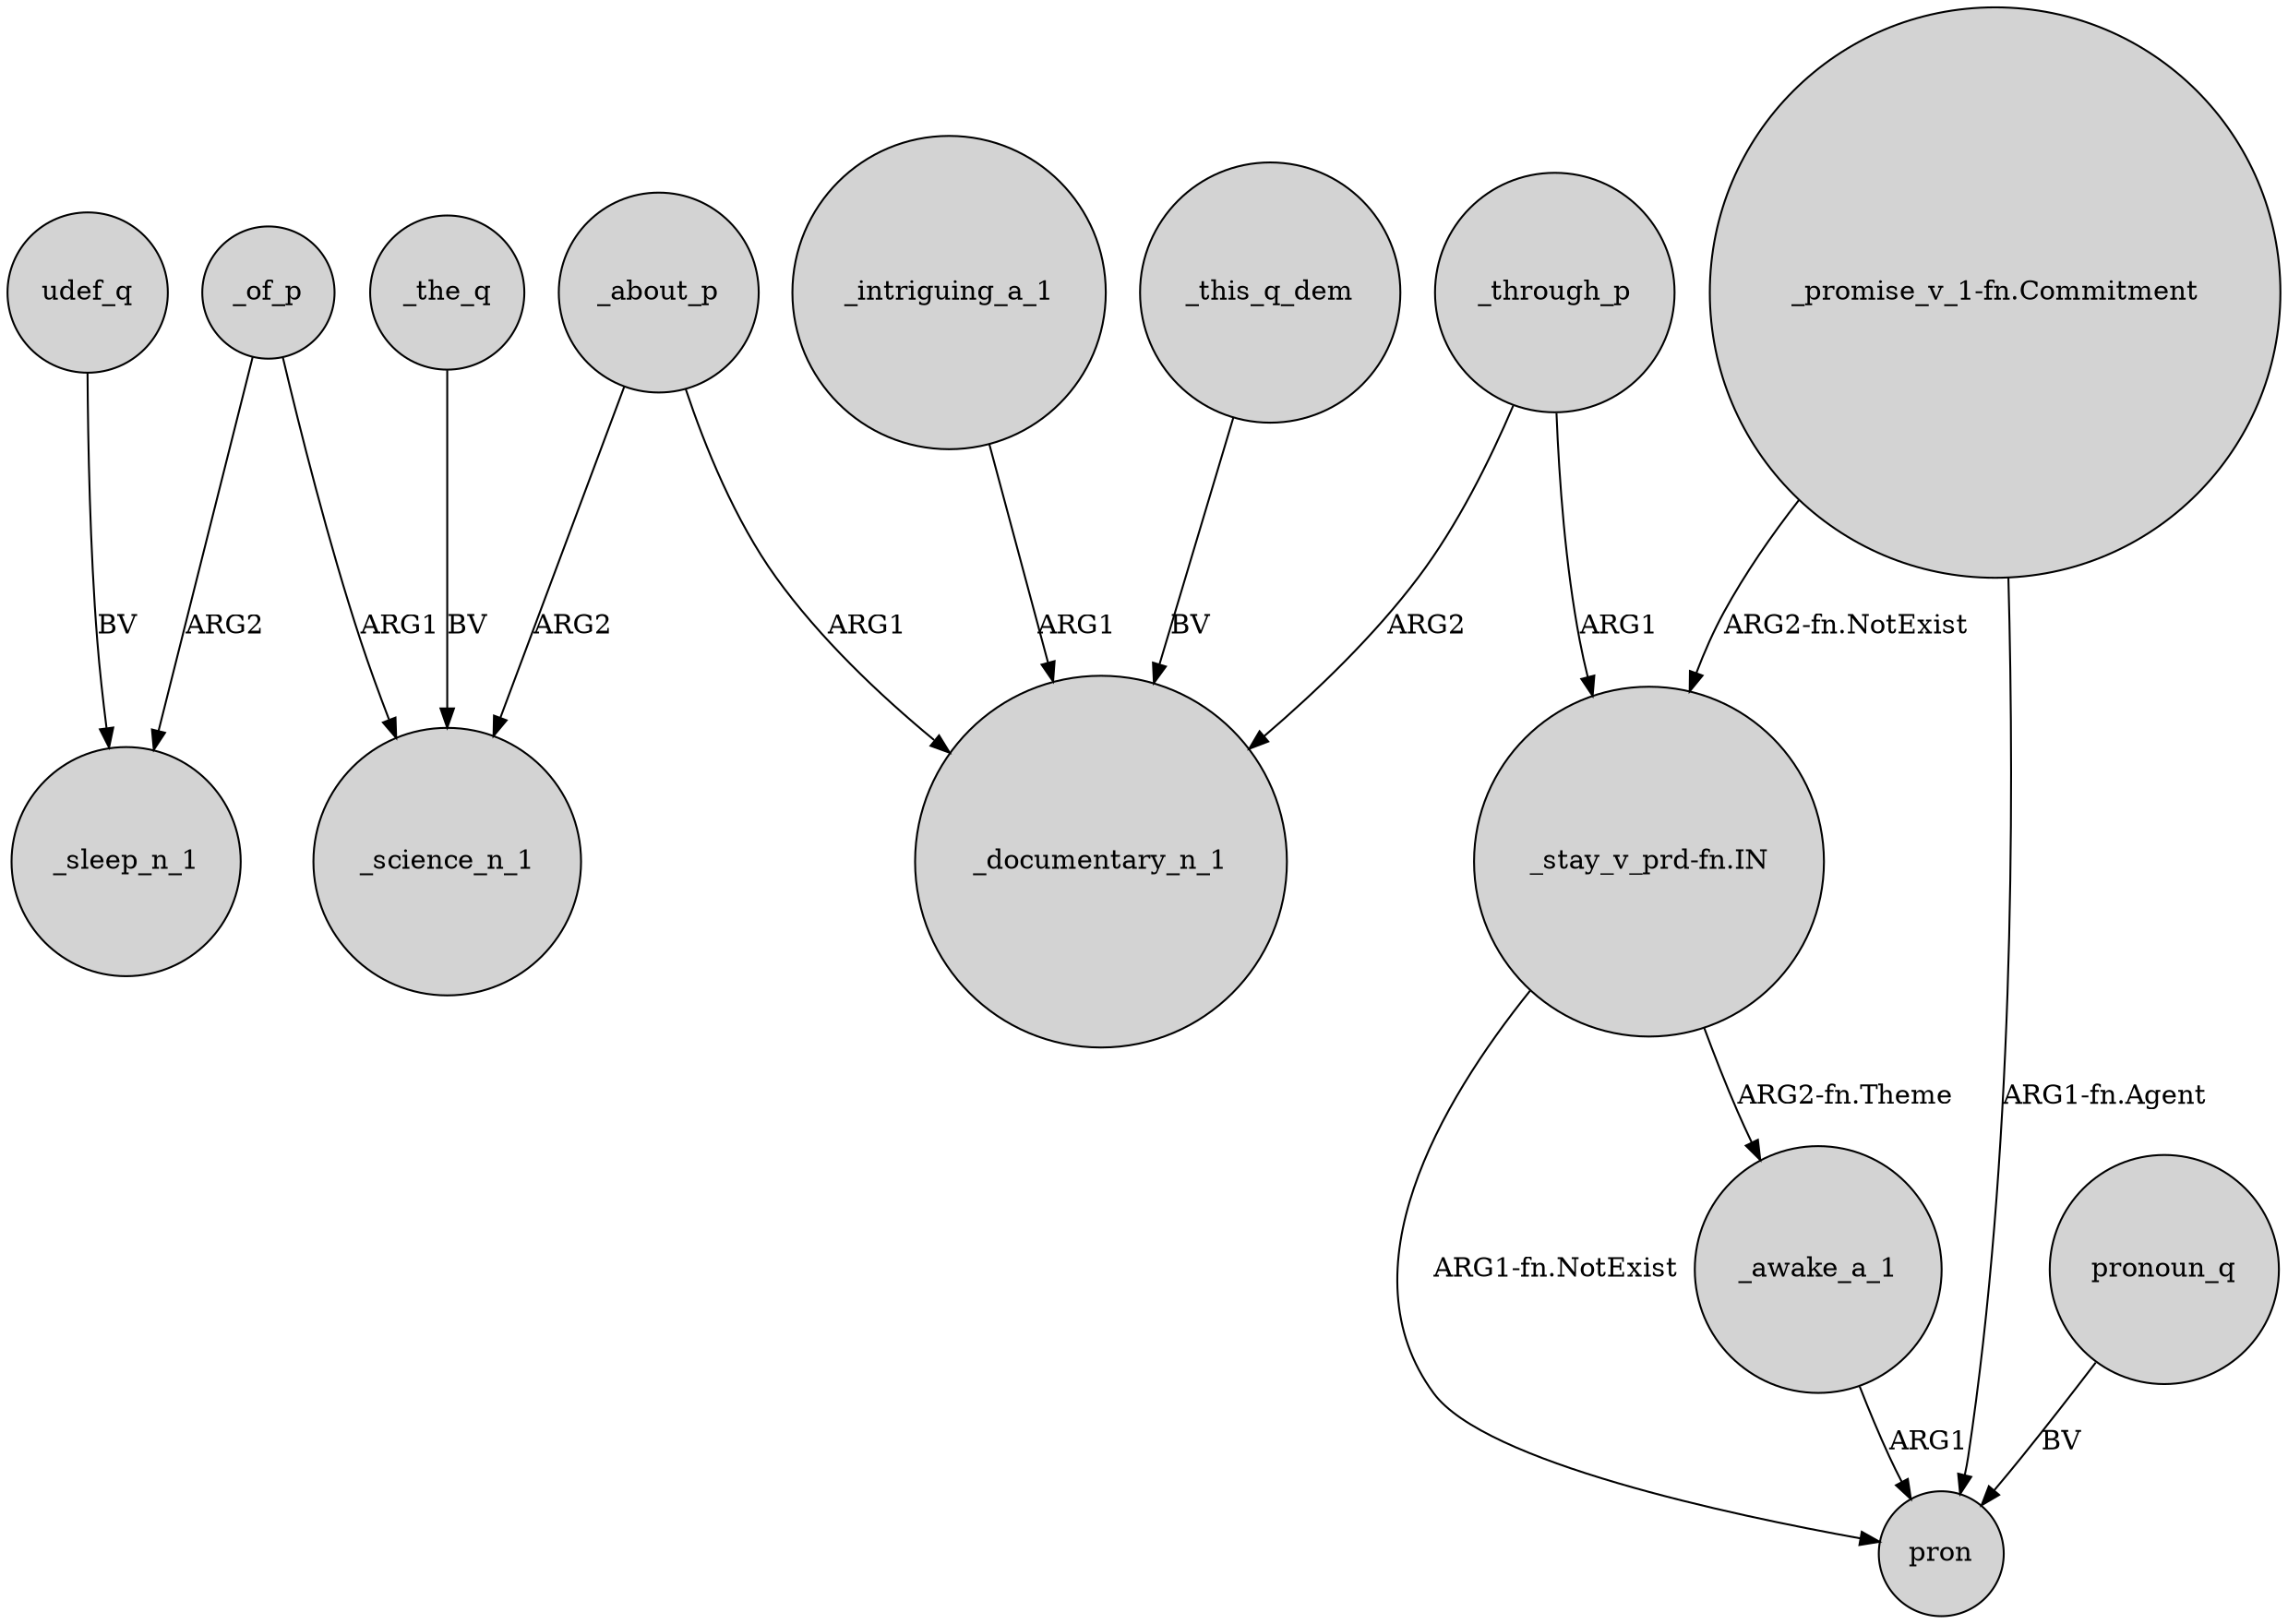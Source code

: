 digraph {
	node [shape=circle style=filled]
	_of_p -> _science_n_1 [label=ARG1]
	_awake_a_1 -> pron [label=ARG1]
	udef_q -> _sleep_n_1 [label=BV]
	"_stay_v_prd-fn.IN" -> pron [label="ARG1-fn.NotExist"]
	_through_p -> _documentary_n_1 [label=ARG2]
	_about_p -> _documentary_n_1 [label=ARG1]
	"_promise_v_1-fn.Commitment" -> "_stay_v_prd-fn.IN" [label="ARG2-fn.NotExist"]
	_this_q_dem -> _documentary_n_1 [label=BV]
	_the_q -> _science_n_1 [label=BV]
	_of_p -> _sleep_n_1 [label=ARG2]
	"_stay_v_prd-fn.IN" -> _awake_a_1 [label="ARG2-fn.Theme"]
	_about_p -> _science_n_1 [label=ARG2]
	_through_p -> "_stay_v_prd-fn.IN" [label=ARG1]
	_intriguing_a_1 -> _documentary_n_1 [label=ARG1]
	"_promise_v_1-fn.Commitment" -> pron [label="ARG1-fn.Agent"]
	pronoun_q -> pron [label=BV]
}
